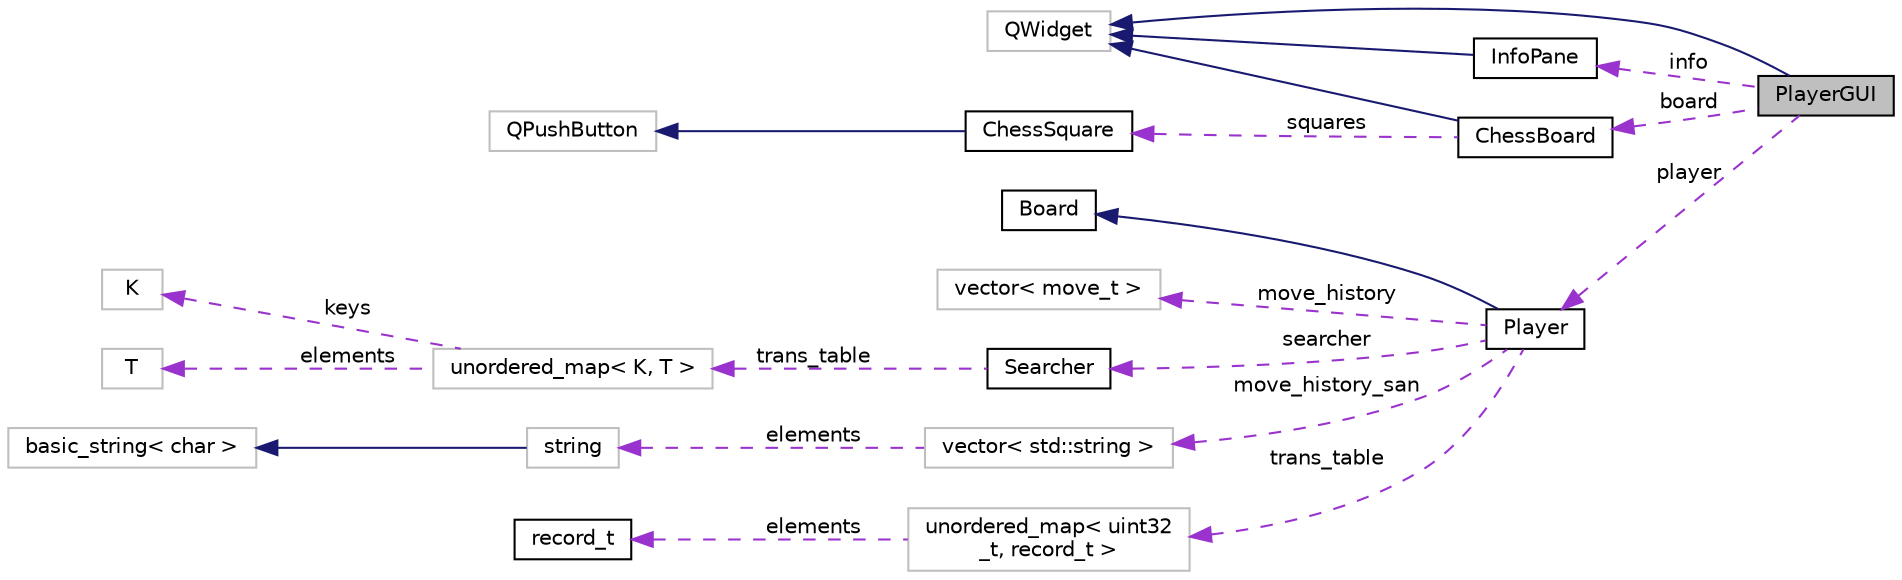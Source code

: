 digraph "PlayerGUI"
{
 // INTERACTIVE_SVG=YES
 // LATEX_PDF_SIZE
  edge [fontname="Helvetica",fontsize="10",labelfontname="Helvetica",labelfontsize="10"];
  node [fontname="Helvetica",fontsize="10",shape=record];
  rankdir="LR";
  Node1 [label="PlayerGUI",height=0.2,width=0.4,color="black", fillcolor="grey75", style="filled", fontcolor="black",tooltip="The main class of the GUI."];
  Node2 -> Node1 [dir="back",color="midnightblue",fontsize="10",style="solid",fontname="Helvetica"];
  Node2 [label="QWidget",height=0.2,width=0.4,color="grey75", fillcolor="white", style="filled",tooltip=" "];
  Node3 -> Node1 [dir="back",color="darkorchid3",fontsize="10",style="dashed",label=" player" ,fontname="Helvetica"];
  Node3 [label="Player",height=0.2,width=0.4,color="black", fillcolor="white", style="filled",URL="$classchessCore_1_1Player.html",tooltip="Represents the computer player in a game of chess."];
  Node4 -> Node3 [dir="back",color="midnightblue",fontsize="10",style="solid",fontname="Helvetica"];
  Node4 [label="Board",height=0.2,width=0.4,color="black", fillcolor="white", style="filled",URL="$classchessCore_1_1Board.html",tooltip="Represents the state of the chessboard."];
  Node5 -> Node3 [dir="back",color="darkorchid3",fontsize="10",style="dashed",label=" move_history" ,fontname="Helvetica"];
  Node5 [label="vector\< move_t \>",height=0.2,width=0.4,color="grey75", fillcolor="white", style="filled",tooltip=" "];
  Node6 -> Node3 [dir="back",color="darkorchid3",fontsize="10",style="dashed",label=" searcher" ,fontname="Helvetica"];
  Node6 [label="Searcher",height=0.2,width=0.4,color="black", fillcolor="white", style="filled",URL="$classchessCore_1_1Searcher.html",tooltip="A class to do all of the searching for the chess engine."];
  Node7 -> Node6 [dir="back",color="darkorchid3",fontsize="10",style="dashed",label=" trans_table" ,fontname="Helvetica"];
  Node7 [label="unordered_map\< K, T \>",height=0.2,width=0.4,color="grey75", fillcolor="white", style="filled",tooltip="STL class."];
  Node8 -> Node7 [dir="back",color="darkorchid3",fontsize="10",style="dashed",label=" keys" ,fontname="Helvetica"];
  Node8 [label="K",height=0.2,width=0.4,color="grey75", fillcolor="white", style="filled",tooltip=" "];
  Node9 -> Node7 [dir="back",color="darkorchid3",fontsize="10",style="dashed",label=" elements" ,fontname="Helvetica"];
  Node9 [label="T",height=0.2,width=0.4,color="grey75", fillcolor="white", style="filled",tooltip=" "];
  Node10 -> Node3 [dir="back",color="darkorchid3",fontsize="10",style="dashed",label=" move_history_san" ,fontname="Helvetica"];
  Node10 [label="vector\< std::string \>",height=0.2,width=0.4,color="grey75", fillcolor="white", style="filled",tooltip=" "];
  Node11 -> Node10 [dir="back",color="darkorchid3",fontsize="10",style="dashed",label=" elements" ,fontname="Helvetica"];
  Node11 [label="string",height=0.2,width=0.4,color="grey75", fillcolor="white", style="filled",tooltip="STL class."];
  Node12 -> Node11 [dir="back",color="midnightblue",fontsize="10",style="solid",fontname="Helvetica"];
  Node12 [label="basic_string\< char \>",height=0.2,width=0.4,color="grey75", fillcolor="white", style="filled",tooltip="STL class."];
  Node13 -> Node3 [dir="back",color="darkorchid3",fontsize="10",style="dashed",label=" trans_table" ,fontname="Helvetica"];
  Node13 [label="unordered_map\< uint32\l_t, record_t \>",height=0.2,width=0.4,color="grey75", fillcolor="white", style="filled",tooltip=" "];
  Node14 -> Node13 [dir="back",color="darkorchid3",fontsize="10",style="dashed",label=" elements" ,fontname="Helvetica"];
  Node14 [label="record_t",height=0.2,width=0.4,color="black", fillcolor="white", style="filled",URL="$structchessCore_1_1record__t.html",tooltip="A struct for recording search details, used in the transposition table."];
  Node15 -> Node1 [dir="back",color="darkorchid3",fontsize="10",style="dashed",label=" info" ,fontname="Helvetica"];
  Node15 [label="InfoPane",height=0.2,width=0.4,color="black", fillcolor="white", style="filled",URL="$classchessGUI_1_1InfoPane.html",tooltip="Information panel."];
  Node2 -> Node15 [dir="back",color="midnightblue",fontsize="10",style="solid",fontname="Helvetica"];
  Node16 -> Node1 [dir="back",color="darkorchid3",fontsize="10",style="dashed",label=" board" ,fontname="Helvetica"];
  Node16 [label="ChessBoard",height=0.2,width=0.4,color="black", fillcolor="white", style="filled",URL="$classchessGUI_1_1ChessBoard.html",tooltip="A graphical representation of the chess board."];
  Node2 -> Node16 [dir="back",color="midnightblue",fontsize="10",style="solid",fontname="Helvetica"];
  Node17 -> Node16 [dir="back",color="darkorchid3",fontsize="10",style="dashed",label=" squares" ,fontname="Helvetica"];
  Node17 [label="ChessSquare",height=0.2,width=0.4,color="black", fillcolor="white", style="filled",URL="$classchessGUI_1_1ChessSquare.html",tooltip="A push-button representing a single square on the board."];
  Node18 -> Node17 [dir="back",color="midnightblue",fontsize="10",style="solid",fontname="Helvetica"];
  Node18 [label="QPushButton",height=0.2,width=0.4,color="grey75", fillcolor="white", style="filled",tooltip=" "];
}
